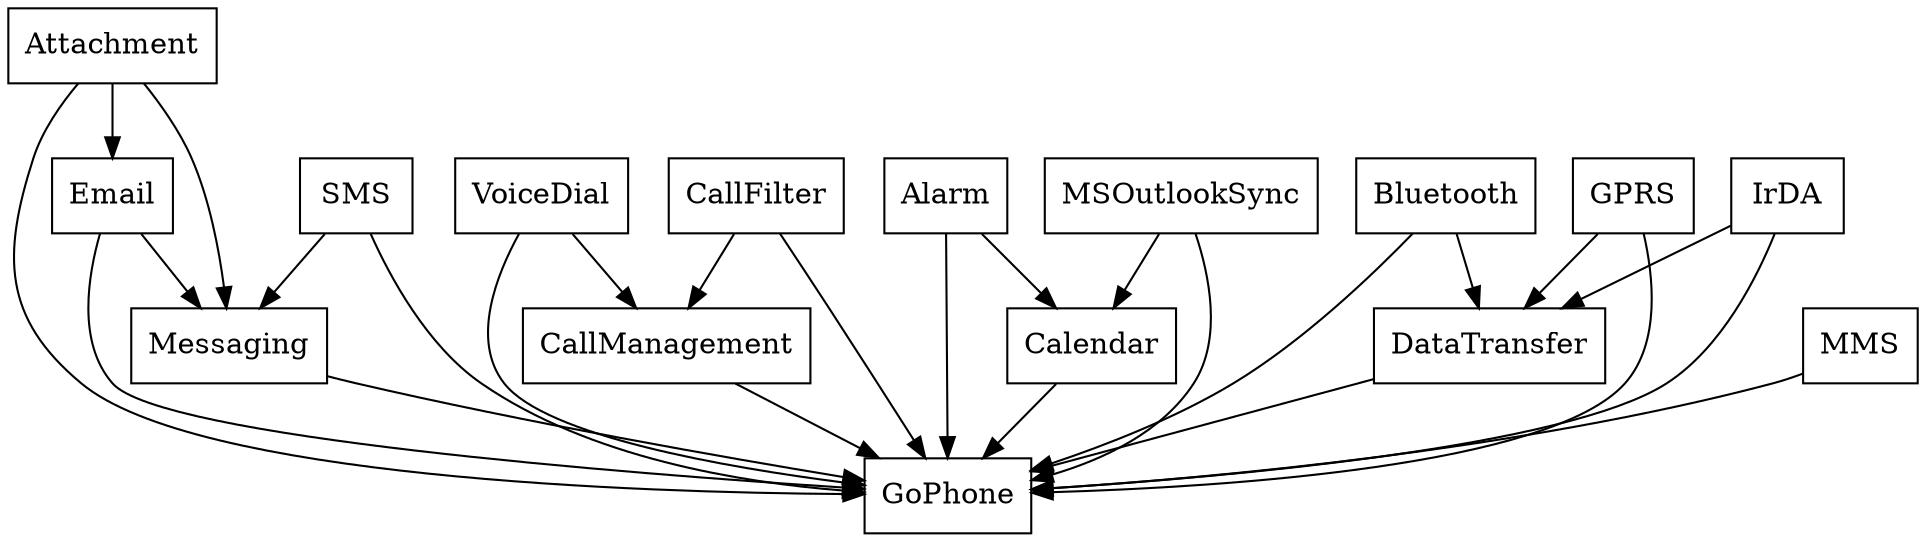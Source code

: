 digraph{
graph [rankdir=TB];
node [shape=box];
edge [arrowhead=normal];
0[label="Messaging",]
1[label="VoiceDial",]
2[label="Attachment",]
3[label="Bluetooth",]
4[label="CallManagement",]
5[label="Calendar",]
6[label="GPRS",]
7[label="Alarm",]
8[label="DataTransfer",]
9[label="GoPhone",]
10[label="IrDA",]
11[label="CallFilter",]
12[label="Email",]
13[label="SMS",]
14[label="MSOutlookSync",]
15[label="MMS",]
0->9[label="",]
1->4[label="",]
1->9[label="",]
2->0[label="",]
2->9[label="",]
2->12[label="",]
3->8[label="",]
3->9[label="",]
4->9[label="",]
5->9[label="",]
6->8[label="",]
6->9[label="",]
7->5[label="",]
7->9[label="",]
8->9[label="",]
10->8[label="",]
10->9[label="",]
11->4[label="",]
11->9[label="",]
12->0[label="",]
12->9[label="",]
13->0[label="",]
13->9[label="",]
14->5[label="",]
14->9[label="",]
15->9[label="",]
}
